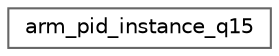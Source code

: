 digraph "Graphical Class Hierarchy"
{
 // LATEX_PDF_SIZE
  bgcolor="transparent";
  edge [fontname=Helvetica,fontsize=10,labelfontname=Helvetica,labelfontsize=10];
  node [fontname=Helvetica,fontsize=10,shape=box,height=0.2,width=0.4];
  rankdir="LR";
  Node0 [id="Node000000",label="arm_pid_instance_q15",height=0.2,width=0.4,color="grey40", fillcolor="white", style="filled",URL="$structarm__pid__instance__q15.html",tooltip="Instance structure for the Q15 PID Control."];
}
